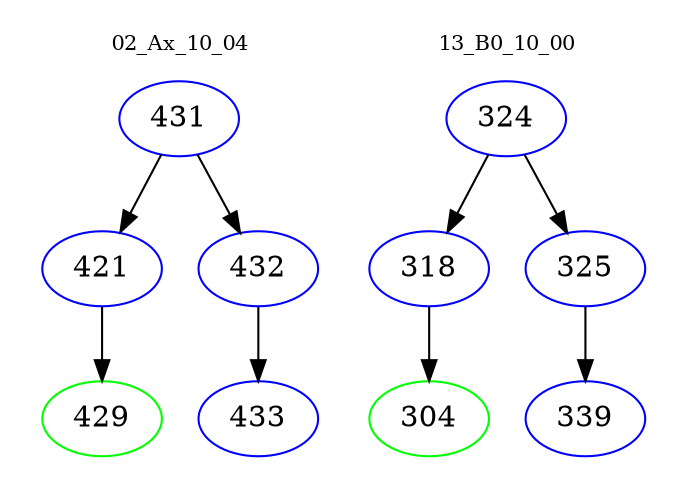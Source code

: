 digraph{
subgraph cluster_0 {
color = white
label = "02_Ax_10_04";
fontsize=10;
T0_431 [label="431", color="blue"]
T0_431 -> T0_421 [color="black"]
T0_421 [label="421", color="blue"]
T0_421 -> T0_429 [color="black"]
T0_429 [label="429", color="green"]
T0_431 -> T0_432 [color="black"]
T0_432 [label="432", color="blue"]
T0_432 -> T0_433 [color="black"]
T0_433 [label="433", color="blue"]
}
subgraph cluster_1 {
color = white
label = "13_B0_10_00";
fontsize=10;
T1_324 [label="324", color="blue"]
T1_324 -> T1_318 [color="black"]
T1_318 [label="318", color="blue"]
T1_318 -> T1_304 [color="black"]
T1_304 [label="304", color="green"]
T1_324 -> T1_325 [color="black"]
T1_325 [label="325", color="blue"]
T1_325 -> T1_339 [color="black"]
T1_339 [label="339", color="blue"]
}
}
